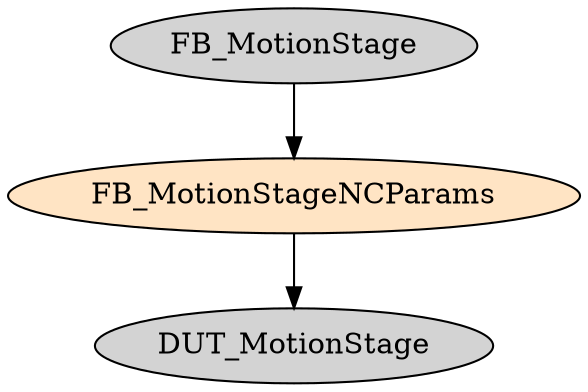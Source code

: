 digraph FB_MotionStageNCParams {
     node [style=filled]
    FB_MotionStageNCParams [fillcolor = bisque];
    FB_MotionStage -> FB_MotionStageNCParams;
    FB_MotionStageNCParams -> DUT_MotionStage;
}
